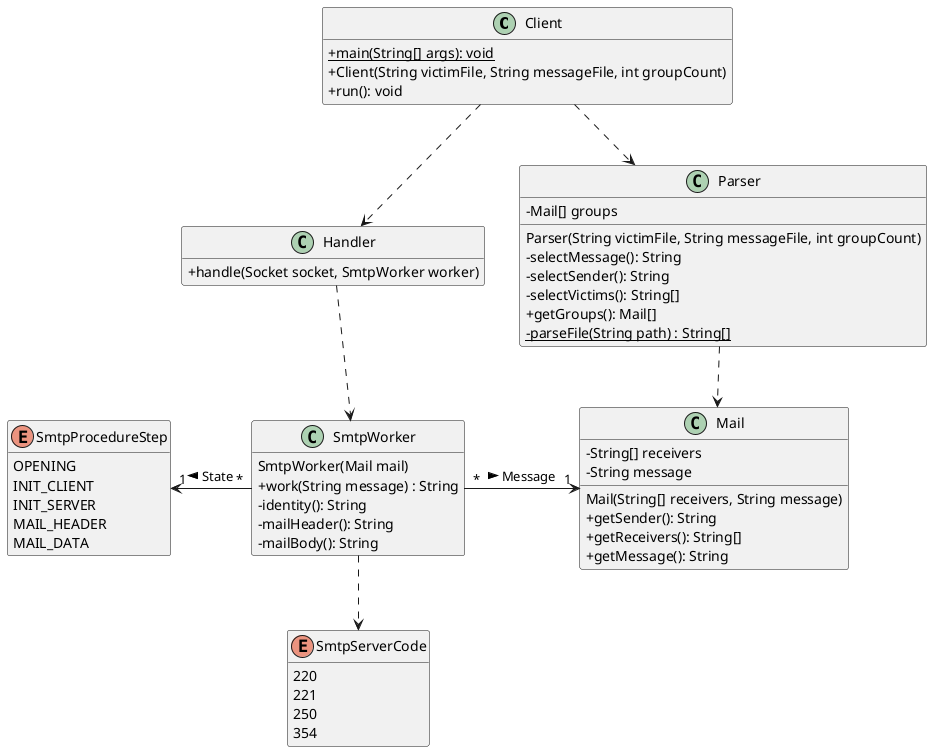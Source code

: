 @startuml
'https://plantuml.com/class-diagram
skinparam classAttributeIconSize 0
skinparam groupInheritance 3
hide empty methods
hide empty members

class Client {
    {static} + main(String[] args): void
    + Client(String victimFile, String messageFile, int groupCount)
    + run(): void
}

class Handler {
    + handle(Socket socket, SmtpWorker worker)
}

class SmtpWorker {
    SmtpWorker(Mail mail)
    + work(String message) : String
    - identity(): String
    - mailHeader(): String
    - mailBody(): String
}

enum SmtpProcedureStep {
    OPENING
    INIT_CLIENT
    INIT_SERVER
    MAIL_HEADER
    MAIL_DATA
}

enum SmtpServerCode {
    220
    221
    250
    354
}

class Parser {
    - Mail[] groups
    Parser(String victimFile, String messageFile, int groupCount)
    - selectMessage(): String
    - selectSender(): String
    - selectVictims(): String[]
    + getGroups(): Mail[]
    {static} - parseFile(String path) : String[]
}

class Mail {
    - String[] receivers
    - String message

    Mail(String[] receivers, String message)
    + getSender(): String
    + getReceivers(): String[]
    + getMessage(): String
}


Client ..> Handler
Client ..> Parser
Handler .down.> SmtpWorker
Parser ..> Mail
SmtpWorker "*" -right-> "1" Mail : "Message >"
SmtpWorker "*" -left-> "1" SmtpProcedureStep : "State >"
SmtpWorker .down.> SmtpServerCode
@enduml